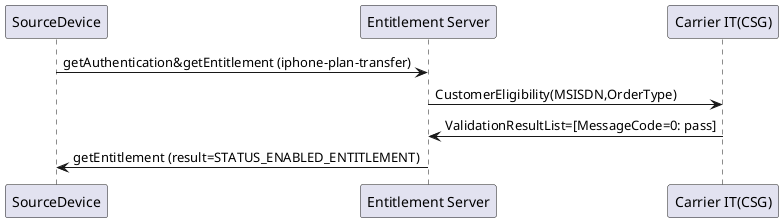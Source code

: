 @startuml Magnolia-Digi

participant SourceDevice
participant "Entitlement Server" as ES
participant "Carrier IT(CSG)" as CSG


SourceDevice -> ES: getAuthentication&getEntitlement (iphone-plan-transfer)
ES -> CSG: CustomerEligibility(MSISDN,OrderType)
CSG -> ES: ValidationResultList=[MessageCode=0: pass]
ES -> SourceDevice: getEntitlement (result=STATUS_ENABLED_ENTITLEMENT)

@enduml 